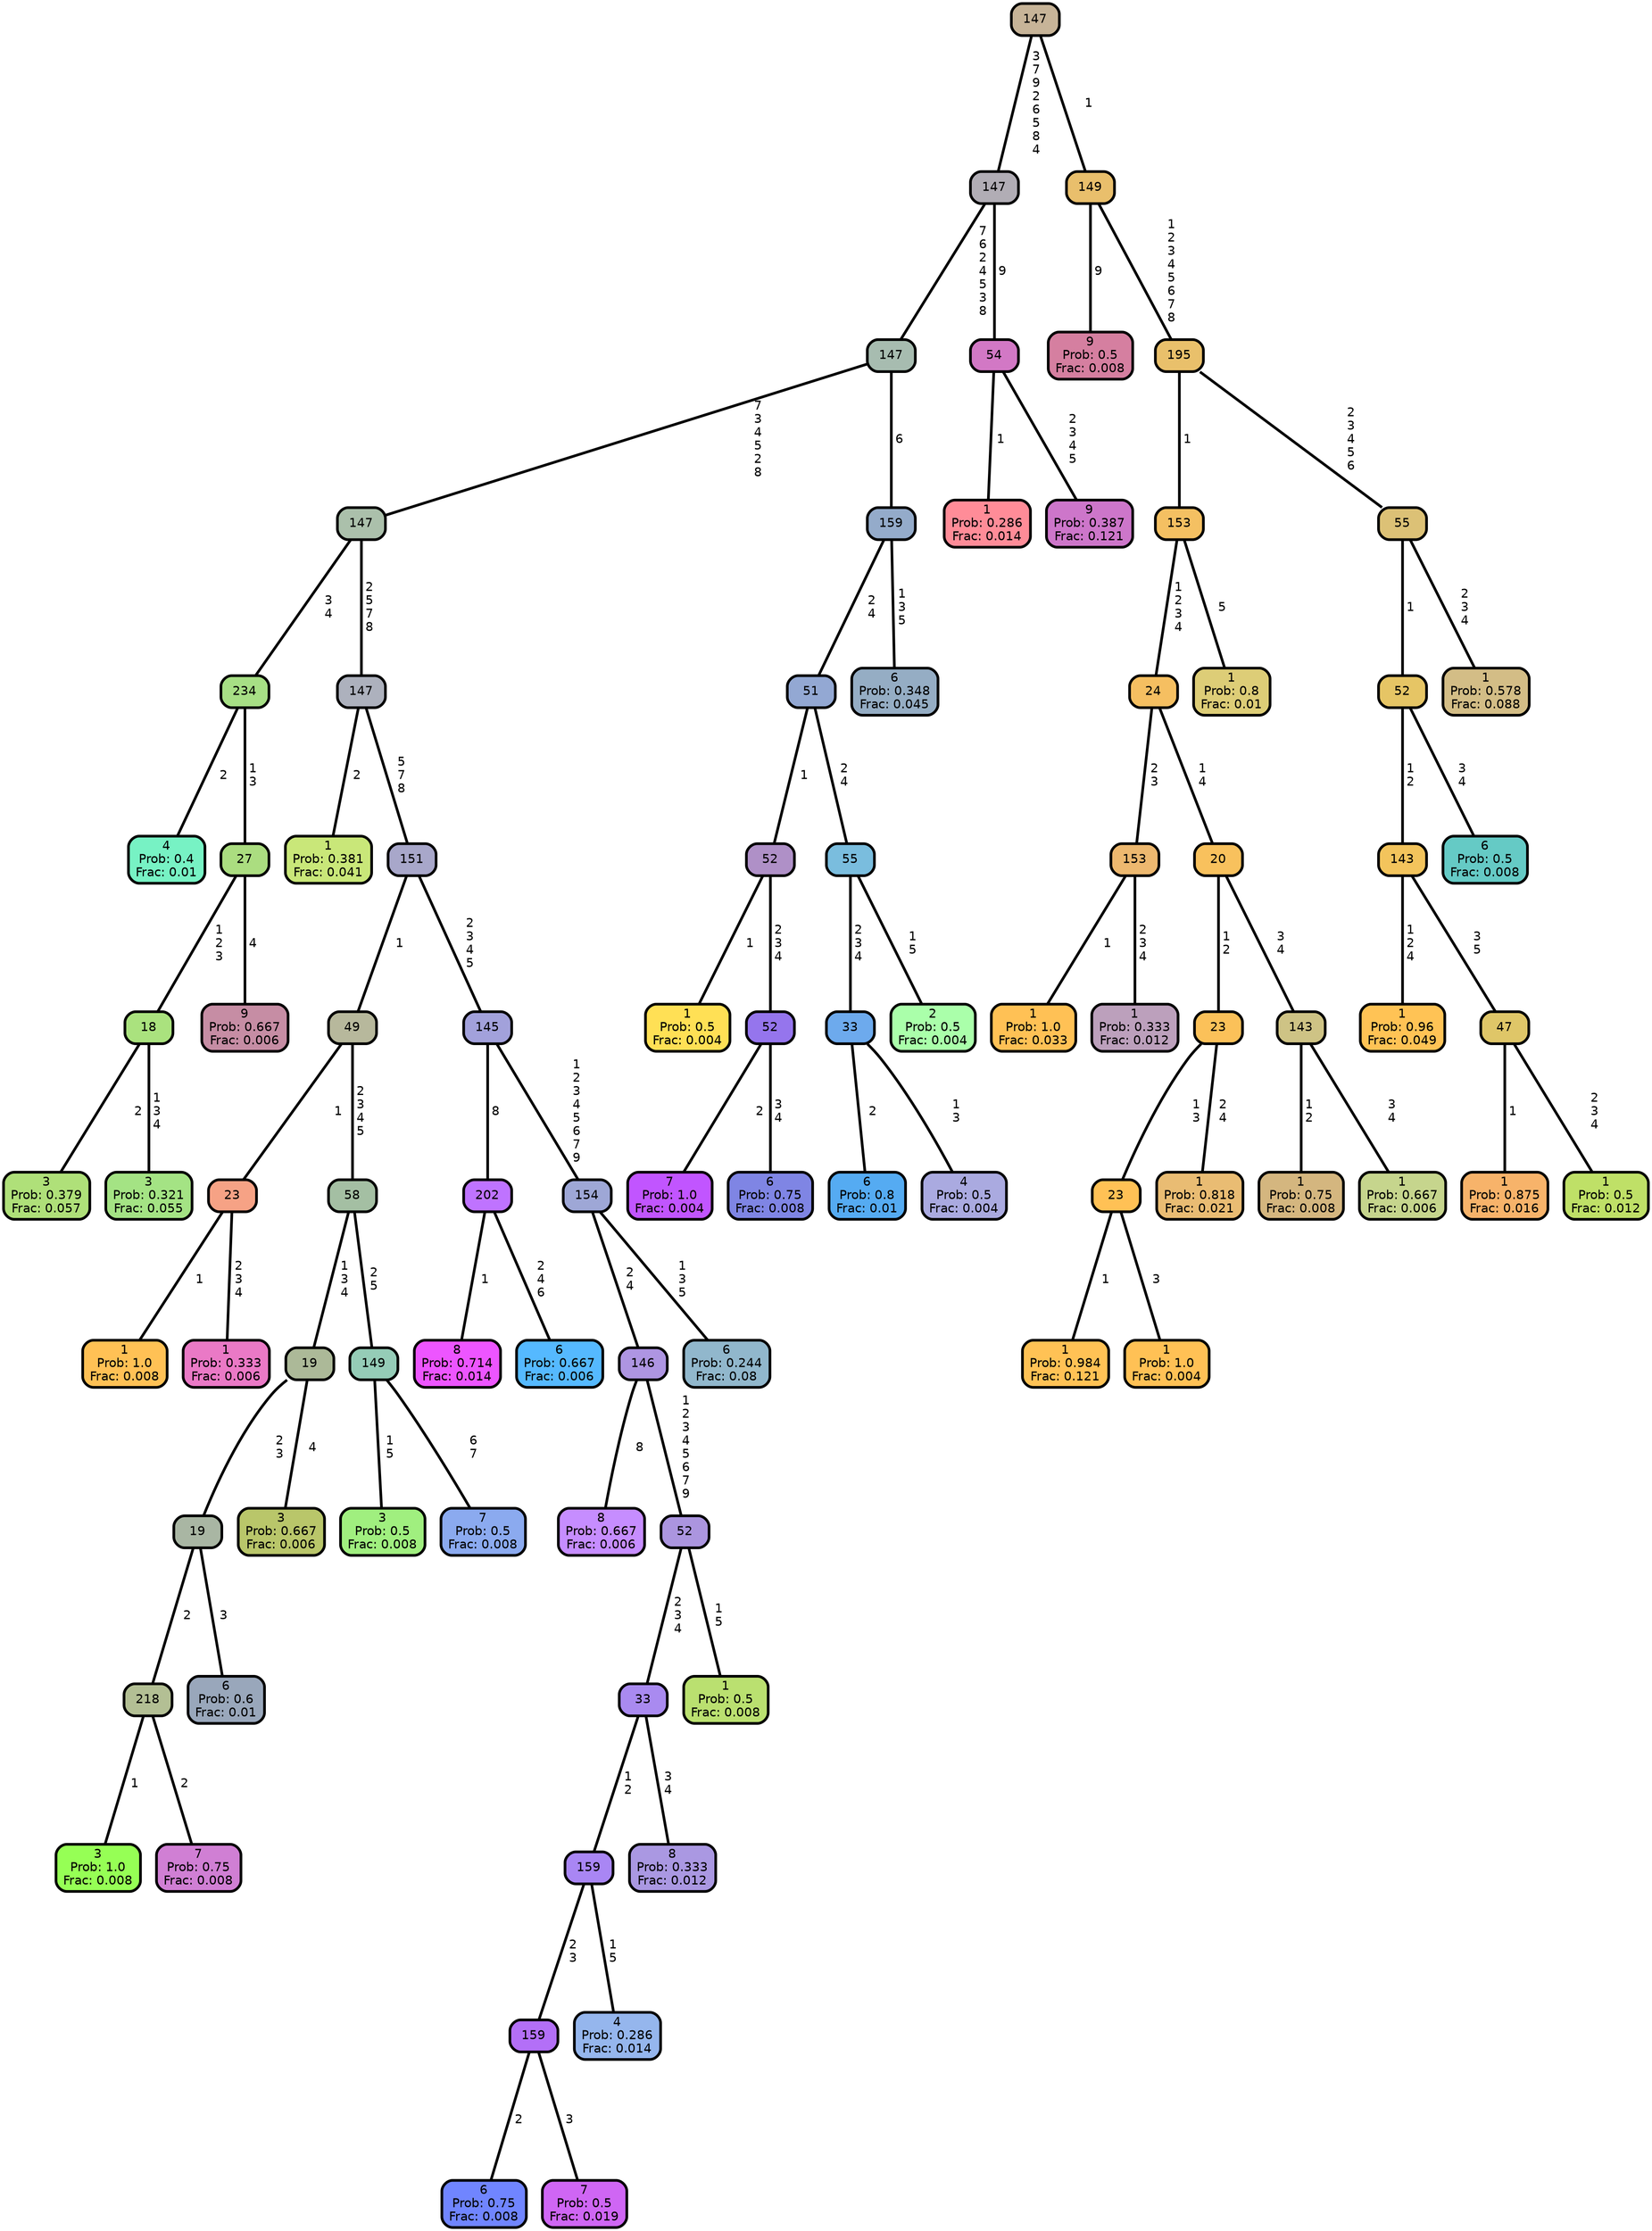 graph Tree {
node [shape=box, style="filled, rounded",color="black",penwidth="3",fontcolor="black",                 fontname=helvetica] ;
graph [ranksep="0 equally", splines=straight,                 bgcolor=transparent, dpi=200] ;
edge [fontname=helvetica, color=black] ;
0 [label="4
Prob: 0.4
Frac: 0.01", fillcolor="#77f2c4"] ;
1 [label="234", fillcolor="#a7df85"] ;
2 [label="3
Prob: 0.379
Frac: 0.057", fillcolor="#afe079"] ;
3 [label="18", fillcolor="#aae27e"] ;
4 [label="3
Prob: 0.321
Frac: 0.055", fillcolor="#a4e384"] ;
5 [label="27", fillcolor="#abdd80"] ;
6 [label="9
Prob: 0.667
Frac: 0.006", fillcolor="#c68da4"] ;
7 [label="147", fillcolor="#abc0ab"] ;
8 [label="1
Prob: 0.381
Frac: 0.041", fillcolor="#c9e779"] ;
9 [label="147", fillcolor="#adb1bd"] ;
10 [label="1
Prob: 1.0
Frac: 0.008", fillcolor="#ffc155"] ;
11 [label="23", fillcolor="#f6a285"] ;
12 [label="1
Prob: 0.333
Frac: 0.006", fillcolor="#ea79c6"] ;
13 [label="49", fillcolor="#b7b89c"] ;
14 [label="3
Prob: 1.0
Frac: 0.008", fillcolor="#96ff55"] ;
15 [label="218", fillcolor="#b3bf94"] ;
16 [label="7
Prob: 0.75
Frac: 0.008", fillcolor="#d07fd4"] ;
17 [label="19", fillcolor="#a9b6a3"] ;
18 [label="6
Prob: 0.6
Frac: 0.01", fillcolor="#99a7bb"] ;
19 [label="19", fillcolor="#acb998"] ;
20 [label="3
Prob: 0.667
Frac: 0.006", fillcolor="#b9c66a"] ;
21 [label="58", fillcolor="#a4bfa3"] ;
22 [label="3
Prob: 0.5
Frac: 0.008", fillcolor="#a0ef7f"] ;
23 [label="149", fillcolor="#95ccb7"] ;
24 [label="7
Prob: 0.5
Frac: 0.008", fillcolor="#8baaef"] ;
25 [label="151", fillcolor="#a8a7ca"] ;
26 [label="8
Prob: 0.714
Frac: 0.014", fillcolor="#ed55ff"] ;
27 [label="202", fillcolor="#bf73ff"] ;
28 [label="6
Prob: 0.667
Frac: 0.006", fillcolor="#55b9ff"] ;
29 [label="145", fillcolor="#a2a1db"] ;
30 [label="8
Prob: 0.667
Frac: 0.006", fillcolor="#c68dff"] ;
31 [label="146", fillcolor="#ae95e2"] ;
32 [label="6
Prob: 0.75
Frac: 0.008", fillcolor="#7085ff"] ;
33 [label="159", fillcolor="#b36ff7"] ;
34 [label="7
Prob: 0.5
Frac: 0.019", fillcolor="#cf66f4"] ;
35 [label="159", fillcolor="#a986f4"] ;
36 [label="4
Prob: 0.286
Frac: 0.014", fillcolor="#95b6ed"] ;
37 [label="33", fillcolor="#a98af0"] ;
38 [label="8
Prob: 0.333
Frac: 0.012", fillcolor="#aa98e2"] ;
39 [label="52", fillcolor="#ab95df"] ;
40 [label="1
Prob: 0.5
Frac: 0.008", fillcolor="#bae070"] ;
41 [label="154", fillcolor="#9ea7d6"] ;
42 [label="6
Prob: 0.244
Frac: 0.08", fillcolor="#91b7cc"] ;
43 [label="147", fillcolor="#a7bcb0"] ;
44 [label="1
Prob: 0.5
Frac: 0.004", fillcolor="#ffe055"] ;
45 [label="52", fillcolor="#af90c7"] ;
46 [label="7
Prob: 1.0
Frac: 0.004", fillcolor="#c155ff"] ;
47 [label="52", fillcolor="#9575ed"] ;
48 [label="6
Prob: 0.75
Frac: 0.008", fillcolor="#7f85e4"] ;
49 [label="51", fillcolor="#93a8d3"] ;
50 [label="6
Prob: 0.8
Frac: 0.01", fillcolor="#55abf2"] ;
51 [label="33", fillcolor="#6daaed"] ;
52 [label="4
Prob: 0.5
Frac: 0.004", fillcolor="#aaaae0"] ;
53 [label="55", fillcolor="#7abdde"] ;
54 [label="2
Prob: 0.5
Frac: 0.004", fillcolor="#aaffaa"] ;
55 [label="159", fillcolor="#94abca"] ;
56 [label="6
Prob: 0.348
Frac: 0.045", fillcolor="#95adc4"] ;
57 [label="147", fillcolor="#b1adb5"] ;
58 [label="1
Prob: 0.286
Frac: 0.014", fillcolor="#ff8c98"] ;
59 [label="54", fillcolor="#d278c5"] ;
60 [label="9
Prob: 0.387
Frac: 0.121", fillcolor="#cd76ca"] ;
61 [label="147", fillcolor="#c7b498"] ;
62 [label="9
Prob: 0.5
Frac: 0.008", fillcolor="#d57fa0"] ;
63 [label="149", fillcolor="#e9bf6c"] ;
64 [label="1
Prob: 1.0
Frac: 0.033", fillcolor="#ffc155"] ;
65 [label="153", fillcolor="#edb86f"] ;
66 [label="1
Prob: 0.333
Frac: 0.012", fillcolor="#bca0bc"] ;
67 [label="24", fillcolor="#f5bf61"] ;
68 [label="1
Prob: 0.984
Frac: 0.121", fillcolor="#ffc255"] ;
69 [label="23", fillcolor="#ffc155"] ;
70 [label="1
Prob: 1.0
Frac: 0.004", fillcolor="#ffc155"] ;
71 [label="23", fillcolor="#fbc159"] ;
72 [label="1
Prob: 0.818
Frac: 0.021", fillcolor="#e9bc73"] ;
73 [label="20", fillcolor="#f8c15d"] ;
74 [label="1
Prob: 0.75
Frac: 0.008", fillcolor="#d4b67f"] ;
75 [label="143", fillcolor="#cec385"] ;
76 [label="1
Prob: 0.667
Frac: 0.006", fillcolor="#c6d58d"] ;
77 [label="153", fillcolor="#f4c062"] ;
78 [label="1
Prob: 0.8
Frac: 0.01", fillcolor="#ddcd77"] ;
79 [label="195", fillcolor="#e9c06b"] ;
80 [label="1
Prob: 0.96
Frac: 0.049", fillcolor="#ffc355"] ;
81 [label="143", fillcolor="#f3c45c"] ;
82 [label="1
Prob: 0.875
Frac: 0.016", fillcolor="#f7b36a"] ;
83 [label="47", fillcolor="#dfc668"] ;
84 [label="1
Prob: 0.5
Frac: 0.012", fillcolor="#bfe067"] ;
85 [label="52", fillcolor="#e6c565"] ;
86 [label="6
Prob: 0.5
Frac: 0.008", fillcolor="#65cac5"] ;
87 [label="55", fillcolor="#dcc176"] ;
88 [label="1
Prob: 0.578
Frac: 0.088", fillcolor="#d3bd86"] ;
1 -- 0 [label=" 2",penwidth=3] ;
1 -- 5 [label=" 1\n 3",penwidth=3] ;
3 -- 2 [label=" 2",penwidth=3] ;
3 -- 4 [label=" 1\n 3\n 4",penwidth=3] ;
5 -- 3 [label=" 1\n 2\n 3",penwidth=3] ;
5 -- 6 [label=" 4",penwidth=3] ;
7 -- 1 [label=" 3\n 4",penwidth=3] ;
7 -- 9 [label=" 2\n 5\n 7\n 8",penwidth=3] ;
9 -- 8 [label=" 2",penwidth=3] ;
9 -- 25 [label=" 5\n 7\n 8",penwidth=3] ;
11 -- 10 [label=" 1",penwidth=3] ;
11 -- 12 [label=" 2\n 3\n 4",penwidth=3] ;
13 -- 11 [label=" 1",penwidth=3] ;
13 -- 21 [label=" 2\n 3\n 4\n 5",penwidth=3] ;
15 -- 14 [label=" 1",penwidth=3] ;
15 -- 16 [label=" 2",penwidth=3] ;
17 -- 15 [label=" 2",penwidth=3] ;
17 -- 18 [label=" 3",penwidth=3] ;
19 -- 17 [label=" 2\n 3",penwidth=3] ;
19 -- 20 [label=" 4",penwidth=3] ;
21 -- 19 [label=" 1\n 3\n 4",penwidth=3] ;
21 -- 23 [label=" 2\n 5",penwidth=3] ;
23 -- 22 [label=" 1\n 5",penwidth=3] ;
23 -- 24 [label=" 6\n 7",penwidth=3] ;
25 -- 13 [label=" 1",penwidth=3] ;
25 -- 29 [label=" 2\n 3\n 4\n 5",penwidth=3] ;
27 -- 26 [label=" 1",penwidth=3] ;
27 -- 28 [label=" 2\n 4\n 6",penwidth=3] ;
29 -- 27 [label=" 8",penwidth=3] ;
29 -- 41 [label=" 1\n 2\n 3\n 4\n 5\n 6\n 7\n 9",penwidth=3] ;
31 -- 30 [label=" 8",penwidth=3] ;
31 -- 39 [label=" 1\n 2\n 3\n 4\n 5\n 6\n 7\n 9",penwidth=3] ;
33 -- 32 [label=" 2",penwidth=3] ;
33 -- 34 [label=" 3",penwidth=3] ;
35 -- 33 [label=" 2\n 3",penwidth=3] ;
35 -- 36 [label=" 1\n 5",penwidth=3] ;
37 -- 35 [label=" 1\n 2",penwidth=3] ;
37 -- 38 [label=" 3\n 4",penwidth=3] ;
39 -- 37 [label=" 2\n 3\n 4",penwidth=3] ;
39 -- 40 [label=" 1\n 5",penwidth=3] ;
41 -- 31 [label=" 2\n 4",penwidth=3] ;
41 -- 42 [label=" 1\n 3\n 5",penwidth=3] ;
43 -- 7 [label=" 7\n 3\n 4\n 5\n 2\n 8",penwidth=3] ;
43 -- 55 [label=" 6",penwidth=3] ;
45 -- 44 [label=" 1",penwidth=3] ;
45 -- 47 [label=" 2\n 3\n 4",penwidth=3] ;
47 -- 46 [label=" 2",penwidth=3] ;
47 -- 48 [label=" 3\n 4",penwidth=3] ;
49 -- 45 [label=" 1",penwidth=3] ;
49 -- 53 [label=" 2\n 4",penwidth=3] ;
51 -- 50 [label=" 2",penwidth=3] ;
51 -- 52 [label=" 1\n 3",penwidth=3] ;
53 -- 51 [label=" 2\n 3\n 4",penwidth=3] ;
53 -- 54 [label=" 1\n 5",penwidth=3] ;
55 -- 49 [label=" 2\n 4",penwidth=3] ;
55 -- 56 [label=" 1\n 3\n 5",penwidth=3] ;
57 -- 43 [label=" 7\n 6\n 2\n 4\n 5\n 3\n 8",penwidth=3] ;
57 -- 59 [label=" 9",penwidth=3] ;
59 -- 58 [label=" 1",penwidth=3] ;
59 -- 60 [label=" 2\n 3\n 4\n 5",penwidth=3] ;
61 -- 57 [label=" 3\n 7\n 9\n 2\n 6\n 5\n 8\n 4",penwidth=3] ;
61 -- 63 [label=" 1",penwidth=3] ;
63 -- 62 [label=" 9",penwidth=3] ;
63 -- 79 [label=" 1\n 2\n 3\n 4\n 5\n 6\n 7\n 8",penwidth=3] ;
65 -- 64 [label=" 1",penwidth=3] ;
65 -- 66 [label=" 2\n 3\n 4",penwidth=3] ;
67 -- 65 [label=" 2\n 3",penwidth=3] ;
67 -- 73 [label=" 1\n 4",penwidth=3] ;
69 -- 68 [label=" 1",penwidth=3] ;
69 -- 70 [label=" 3",penwidth=3] ;
71 -- 69 [label=" 1\n 3",penwidth=3] ;
71 -- 72 [label=" 2\n 4",penwidth=3] ;
73 -- 71 [label=" 1\n 2",penwidth=3] ;
73 -- 75 [label=" 3\n 4",penwidth=3] ;
75 -- 74 [label=" 1\n 2",penwidth=3] ;
75 -- 76 [label=" 3\n 4",penwidth=3] ;
77 -- 67 [label=" 1\n 2\n 3\n 4",penwidth=3] ;
77 -- 78 [label=" 5",penwidth=3] ;
79 -- 77 [label=" 1",penwidth=3] ;
79 -- 87 [label=" 2\n 3\n 4\n 5\n 6",penwidth=3] ;
81 -- 80 [label=" 1\n 2\n 4",penwidth=3] ;
81 -- 83 [label=" 3\n 5",penwidth=3] ;
83 -- 82 [label=" 1",penwidth=3] ;
83 -- 84 [label=" 2\n 3\n 4",penwidth=3] ;
85 -- 81 [label=" 1\n 2",penwidth=3] ;
85 -- 86 [label=" 3\n 4",penwidth=3] ;
87 -- 85 [label=" 1",penwidth=3] ;
87 -- 88 [label=" 2\n 3\n 4",penwidth=3] ;
{rank = same;}}